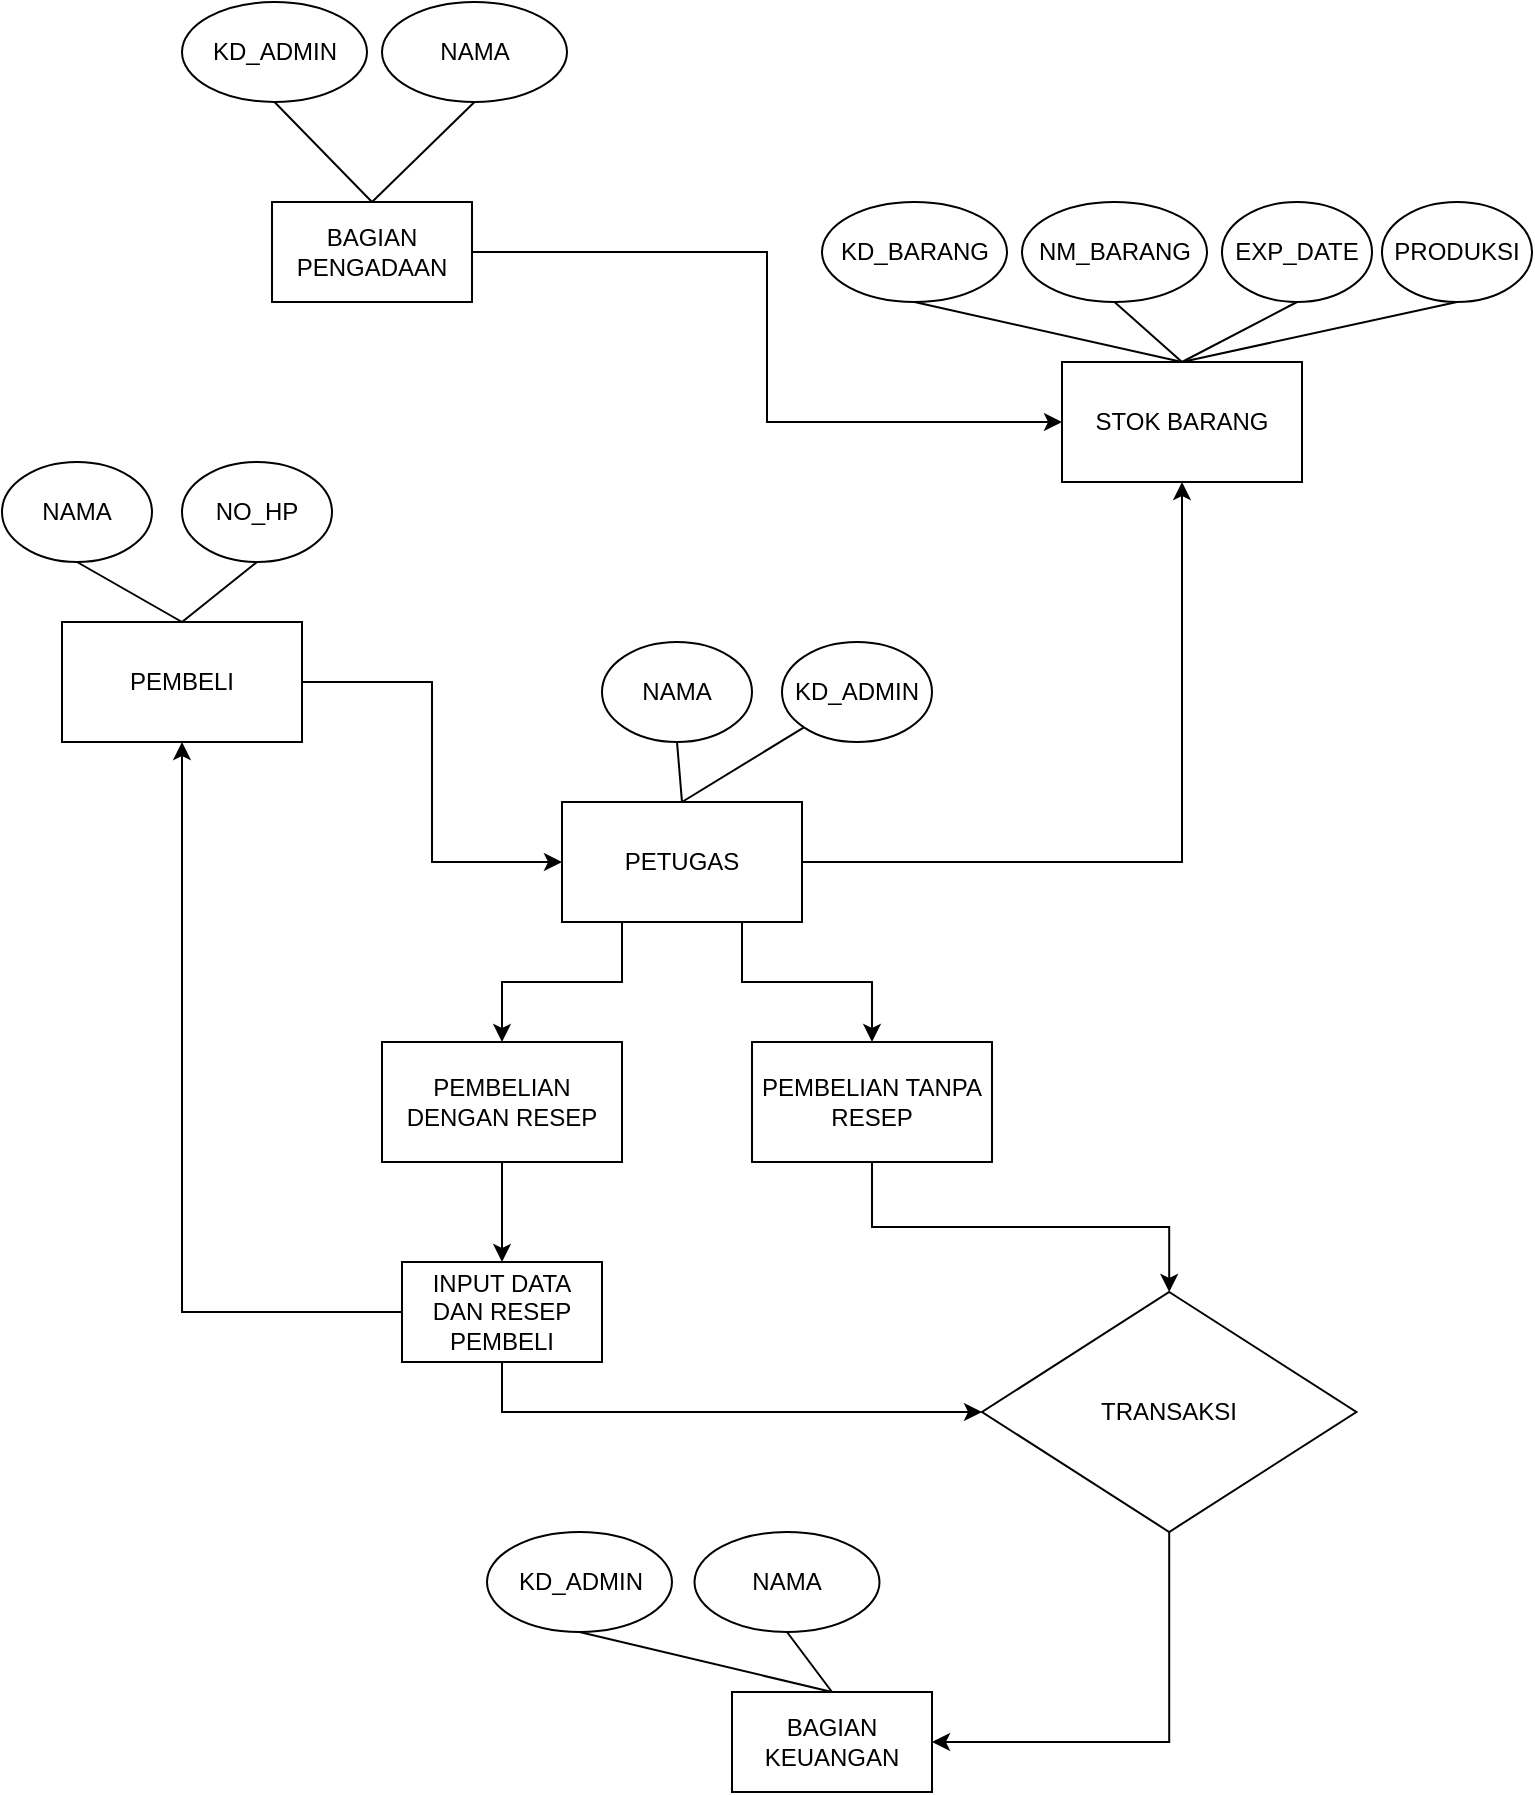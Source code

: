 <mxfile version="20.5.3" type="github">
  <diagram id="VXs8NTKxrGi_QNpOC6y9" name="Halaman-1">
    <mxGraphModel dx="1730" dy="2067" grid="1" gridSize="10" guides="1" tooltips="1" connect="1" arrows="1" fold="1" page="1" pageScale="1" pageWidth="827" pageHeight="1169" math="0" shadow="0">
      <root>
        <mxCell id="0" />
        <mxCell id="1" parent="0" />
        <mxCell id="R0c0Dop_Krn-mjsYTwvE-38" style="edgeStyle=orthogonalEdgeStyle;rounded=0;orthogonalLoop=1;jettySize=auto;html=1;exitX=1;exitY=0.5;exitDx=0;exitDy=0;entryX=0;entryY=0.5;entryDx=0;entryDy=0;" edge="1" parent="1" source="R0c0Dop_Krn-mjsYTwvE-26" target="R0c0Dop_Krn-mjsYTwvE-33">
          <mxGeometry relative="1" as="geometry" />
        </mxCell>
        <mxCell id="R0c0Dop_Krn-mjsYTwvE-26" value="PEMBELI" style="rounded=0;whiteSpace=wrap;html=1;" vertex="1" parent="1">
          <mxGeometry x="80" y="250" width="120" height="60" as="geometry" />
        </mxCell>
        <mxCell id="R0c0Dop_Krn-mjsYTwvE-27" value="NO_HP" style="ellipse;whiteSpace=wrap;html=1;" vertex="1" parent="1">
          <mxGeometry x="140" y="170" width="75" height="50" as="geometry" />
        </mxCell>
        <mxCell id="R0c0Dop_Krn-mjsYTwvE-28" value="NAMA" style="ellipse;whiteSpace=wrap;html=1;" vertex="1" parent="1">
          <mxGeometry x="50" y="170" width="75" height="50" as="geometry" />
        </mxCell>
        <mxCell id="R0c0Dop_Krn-mjsYTwvE-29" value="" style="endArrow=none;html=1;rounded=0;entryX=0.5;entryY=1;entryDx=0;entryDy=0;exitX=0.5;exitY=0;exitDx=0;exitDy=0;" edge="1" parent="1" source="R0c0Dop_Krn-mjsYTwvE-26" target="R0c0Dop_Krn-mjsYTwvE-27">
          <mxGeometry width="50" height="50" relative="1" as="geometry">
            <mxPoint x="390" y="560" as="sourcePoint" />
            <mxPoint x="440" y="510" as="targetPoint" />
          </mxGeometry>
        </mxCell>
        <mxCell id="R0c0Dop_Krn-mjsYTwvE-32" value="" style="endArrow=none;html=1;rounded=0;entryX=0.5;entryY=1;entryDx=0;entryDy=0;exitX=0.5;exitY=0;exitDx=0;exitDy=0;" edge="1" parent="1" source="R0c0Dop_Krn-mjsYTwvE-26" target="R0c0Dop_Krn-mjsYTwvE-28">
          <mxGeometry width="50" height="50" relative="1" as="geometry">
            <mxPoint x="390" y="560" as="sourcePoint" />
            <mxPoint x="440" y="510" as="targetPoint" />
          </mxGeometry>
        </mxCell>
        <mxCell id="R0c0Dop_Krn-mjsYTwvE-50" style="edgeStyle=orthogonalEdgeStyle;rounded=0;orthogonalLoop=1;jettySize=auto;html=1;exitX=1;exitY=0.5;exitDx=0;exitDy=0;entryX=0.5;entryY=1;entryDx=0;entryDy=0;" edge="1" parent="1" source="R0c0Dop_Krn-mjsYTwvE-33" target="R0c0Dop_Krn-mjsYTwvE-39">
          <mxGeometry relative="1" as="geometry" />
        </mxCell>
        <mxCell id="R0c0Dop_Krn-mjsYTwvE-54" style="edgeStyle=orthogonalEdgeStyle;rounded=0;orthogonalLoop=1;jettySize=auto;html=1;exitX=0.25;exitY=1;exitDx=0;exitDy=0;entryX=0.5;entryY=0;entryDx=0;entryDy=0;" edge="1" parent="1" source="R0c0Dop_Krn-mjsYTwvE-33" target="R0c0Dop_Krn-mjsYTwvE-51">
          <mxGeometry relative="1" as="geometry" />
        </mxCell>
        <mxCell id="R0c0Dop_Krn-mjsYTwvE-56" style="edgeStyle=orthogonalEdgeStyle;rounded=0;orthogonalLoop=1;jettySize=auto;html=1;exitX=0.75;exitY=1;exitDx=0;exitDy=0;entryX=0.5;entryY=0;entryDx=0;entryDy=0;" edge="1" parent="1" source="R0c0Dop_Krn-mjsYTwvE-33" target="R0c0Dop_Krn-mjsYTwvE-52">
          <mxGeometry relative="1" as="geometry" />
        </mxCell>
        <mxCell id="R0c0Dop_Krn-mjsYTwvE-33" value="PETUGAS" style="rounded=0;whiteSpace=wrap;html=1;" vertex="1" parent="1">
          <mxGeometry x="330" y="340" width="120" height="60" as="geometry" />
        </mxCell>
        <mxCell id="R0c0Dop_Krn-mjsYTwvE-34" value="KD_ADMIN" style="ellipse;whiteSpace=wrap;html=1;" vertex="1" parent="1">
          <mxGeometry x="440" y="260" width="75" height="50" as="geometry" />
        </mxCell>
        <mxCell id="R0c0Dop_Krn-mjsYTwvE-35" value="NAMA" style="ellipse;whiteSpace=wrap;html=1;" vertex="1" parent="1">
          <mxGeometry x="350" y="260" width="75" height="50" as="geometry" />
        </mxCell>
        <mxCell id="R0c0Dop_Krn-mjsYTwvE-36" value="" style="endArrow=none;html=1;rounded=0;entryX=0.5;entryY=1;entryDx=0;entryDy=0;exitX=0.5;exitY=0;exitDx=0;exitDy=0;" edge="1" parent="1" source="R0c0Dop_Krn-mjsYTwvE-33" target="R0c0Dop_Krn-mjsYTwvE-35">
          <mxGeometry width="50" height="50" relative="1" as="geometry">
            <mxPoint x="150" y="260" as="sourcePoint" />
            <mxPoint x="97.5" y="230" as="targetPoint" />
          </mxGeometry>
        </mxCell>
        <mxCell id="R0c0Dop_Krn-mjsYTwvE-37" value="" style="endArrow=none;html=1;rounded=0;entryX=0;entryY=1;entryDx=0;entryDy=0;exitX=0.5;exitY=0;exitDx=0;exitDy=0;" edge="1" parent="1" source="R0c0Dop_Krn-mjsYTwvE-33" target="R0c0Dop_Krn-mjsYTwvE-34">
          <mxGeometry width="50" height="50" relative="1" as="geometry">
            <mxPoint x="400" y="350" as="sourcePoint" />
            <mxPoint x="397.5" y="320" as="targetPoint" />
          </mxGeometry>
        </mxCell>
        <mxCell id="R0c0Dop_Krn-mjsYTwvE-39" value="STOK BARANG" style="rounded=0;whiteSpace=wrap;html=1;" vertex="1" parent="1">
          <mxGeometry x="580" y="120" width="120" height="60" as="geometry" />
        </mxCell>
        <mxCell id="R0c0Dop_Krn-mjsYTwvE-40" value="NM_BARANG" style="ellipse;whiteSpace=wrap;html=1;" vertex="1" parent="1">
          <mxGeometry x="560" y="40" width="92.5" height="50" as="geometry" />
        </mxCell>
        <mxCell id="R0c0Dop_Krn-mjsYTwvE-41" value="KD_BARANG" style="ellipse;whiteSpace=wrap;html=1;" vertex="1" parent="1">
          <mxGeometry x="460" y="40" width="92.5" height="50" as="geometry" />
        </mxCell>
        <mxCell id="R0c0Dop_Krn-mjsYTwvE-42" value="EXP_DATE" style="ellipse;whiteSpace=wrap;html=1;" vertex="1" parent="1">
          <mxGeometry x="660" y="40" width="75" height="50" as="geometry" />
        </mxCell>
        <mxCell id="R0c0Dop_Krn-mjsYTwvE-43" value="PRODUKSI" style="ellipse;whiteSpace=wrap;html=1;" vertex="1" parent="1">
          <mxGeometry x="740" y="40" width="75" height="50" as="geometry" />
        </mxCell>
        <mxCell id="R0c0Dop_Krn-mjsYTwvE-44" value="" style="endArrow=none;html=1;rounded=0;entryX=0.5;entryY=1;entryDx=0;entryDy=0;exitX=0.5;exitY=0;exitDx=0;exitDy=0;" edge="1" parent="1" source="R0c0Dop_Krn-mjsYTwvE-39" target="R0c0Dop_Krn-mjsYTwvE-41">
          <mxGeometry width="50" height="50" relative="1" as="geometry">
            <mxPoint x="390" y="430" as="sourcePoint" />
            <mxPoint x="440" y="380" as="targetPoint" />
          </mxGeometry>
        </mxCell>
        <mxCell id="R0c0Dop_Krn-mjsYTwvE-45" value="" style="endArrow=none;html=1;rounded=0;entryX=0.5;entryY=1;entryDx=0;entryDy=0;exitX=0.5;exitY=0;exitDx=0;exitDy=0;" edge="1" parent="1" source="R0c0Dop_Krn-mjsYTwvE-39" target="R0c0Dop_Krn-mjsYTwvE-40">
          <mxGeometry width="50" height="50" relative="1" as="geometry">
            <mxPoint x="650" y="130" as="sourcePoint" />
            <mxPoint x="596.25" y="100" as="targetPoint" />
          </mxGeometry>
        </mxCell>
        <mxCell id="R0c0Dop_Krn-mjsYTwvE-46" value="" style="endArrow=none;html=1;rounded=0;entryX=0.5;entryY=1;entryDx=0;entryDy=0;exitX=0.5;exitY=0;exitDx=0;exitDy=0;" edge="1" parent="1" source="R0c0Dop_Krn-mjsYTwvE-39" target="R0c0Dop_Krn-mjsYTwvE-42">
          <mxGeometry width="50" height="50" relative="1" as="geometry">
            <mxPoint x="650" y="130" as="sourcePoint" />
            <mxPoint x="703.75" y="100" as="targetPoint" />
          </mxGeometry>
        </mxCell>
        <mxCell id="R0c0Dop_Krn-mjsYTwvE-47" value="" style="endArrow=none;html=1;rounded=0;entryX=0.5;entryY=1;entryDx=0;entryDy=0;" edge="1" parent="1" target="R0c0Dop_Krn-mjsYTwvE-43">
          <mxGeometry width="50" height="50" relative="1" as="geometry">
            <mxPoint x="640" y="120" as="sourcePoint" />
            <mxPoint x="727.5" y="80" as="targetPoint" />
          </mxGeometry>
        </mxCell>
        <mxCell id="R0c0Dop_Krn-mjsYTwvE-75" style="edgeStyle=orthogonalEdgeStyle;rounded=0;orthogonalLoop=1;jettySize=auto;html=1;exitX=0.5;exitY=1;exitDx=0;exitDy=0;entryX=1;entryY=0.5;entryDx=0;entryDy=0;" edge="1" parent="1" source="R0c0Dop_Krn-mjsYTwvE-49" target="R0c0Dop_Krn-mjsYTwvE-70">
          <mxGeometry relative="1" as="geometry" />
        </mxCell>
        <mxCell id="R0c0Dop_Krn-mjsYTwvE-49" value="TRANSAKSI" style="rhombus;whiteSpace=wrap;html=1;" vertex="1" parent="1">
          <mxGeometry x="540" y="585" width="187.2" height="120" as="geometry" />
        </mxCell>
        <mxCell id="R0c0Dop_Krn-mjsYTwvE-61" style="edgeStyle=orthogonalEdgeStyle;rounded=0;orthogonalLoop=1;jettySize=auto;html=1;exitX=0.5;exitY=1;exitDx=0;exitDy=0;entryX=0.5;entryY=0;entryDx=0;entryDy=0;" edge="1" parent="1" source="R0c0Dop_Krn-mjsYTwvE-51" target="R0c0Dop_Krn-mjsYTwvE-60">
          <mxGeometry relative="1" as="geometry" />
        </mxCell>
        <mxCell id="R0c0Dop_Krn-mjsYTwvE-51" value="PEMBELIAN DENGAN RESEP" style="rounded=0;whiteSpace=wrap;html=1;" vertex="1" parent="1">
          <mxGeometry x="240" y="460" width="120" height="60" as="geometry" />
        </mxCell>
        <mxCell id="R0c0Dop_Krn-mjsYTwvE-57" style="edgeStyle=orthogonalEdgeStyle;rounded=0;orthogonalLoop=1;jettySize=auto;html=1;exitX=0.5;exitY=1;exitDx=0;exitDy=0;entryX=0.5;entryY=0;entryDx=0;entryDy=0;" edge="1" parent="1" source="R0c0Dop_Krn-mjsYTwvE-52" target="R0c0Dop_Krn-mjsYTwvE-49">
          <mxGeometry relative="1" as="geometry" />
        </mxCell>
        <mxCell id="R0c0Dop_Krn-mjsYTwvE-52" value="PEMBELIAN TANPA RESEP" style="rounded=0;whiteSpace=wrap;html=1;" vertex="1" parent="1">
          <mxGeometry x="425" y="460" width="120" height="60" as="geometry" />
        </mxCell>
        <mxCell id="R0c0Dop_Krn-mjsYTwvE-62" style="edgeStyle=orthogonalEdgeStyle;rounded=0;orthogonalLoop=1;jettySize=auto;html=1;exitX=0;exitY=0.5;exitDx=0;exitDy=0;entryX=0.5;entryY=1;entryDx=0;entryDy=0;" edge="1" parent="1" source="R0c0Dop_Krn-mjsYTwvE-60" target="R0c0Dop_Krn-mjsYTwvE-26">
          <mxGeometry relative="1" as="geometry" />
        </mxCell>
        <mxCell id="R0c0Dop_Krn-mjsYTwvE-63" style="edgeStyle=orthogonalEdgeStyle;rounded=0;orthogonalLoop=1;jettySize=auto;html=1;exitX=0.5;exitY=1;exitDx=0;exitDy=0;entryX=0;entryY=0.5;entryDx=0;entryDy=0;" edge="1" parent="1" source="R0c0Dop_Krn-mjsYTwvE-60" target="R0c0Dop_Krn-mjsYTwvE-49">
          <mxGeometry relative="1" as="geometry" />
        </mxCell>
        <mxCell id="R0c0Dop_Krn-mjsYTwvE-60" value="INPUT DATA&lt;br&gt;DAN RESEP PEMBELI" style="rounded=0;whiteSpace=wrap;html=1;" vertex="1" parent="1">
          <mxGeometry x="250" y="570" width="100" height="50" as="geometry" />
        </mxCell>
        <mxCell id="R0c0Dop_Krn-mjsYTwvE-69" style="edgeStyle=orthogonalEdgeStyle;rounded=0;orthogonalLoop=1;jettySize=auto;html=1;exitX=1;exitY=0.5;exitDx=0;exitDy=0;entryX=0;entryY=0.5;entryDx=0;entryDy=0;" edge="1" parent="1" source="R0c0Dop_Krn-mjsYTwvE-64" target="R0c0Dop_Krn-mjsYTwvE-39">
          <mxGeometry relative="1" as="geometry" />
        </mxCell>
        <mxCell id="R0c0Dop_Krn-mjsYTwvE-64" value="BAGIAN PENGADAAN" style="rounded=0;whiteSpace=wrap;html=1;" vertex="1" parent="1">
          <mxGeometry x="185" y="40" width="100" height="50" as="geometry" />
        </mxCell>
        <mxCell id="R0c0Dop_Krn-mjsYTwvE-65" value="NAMA" style="ellipse;whiteSpace=wrap;html=1;" vertex="1" parent="1">
          <mxGeometry x="240" y="-60" width="92.5" height="50" as="geometry" />
        </mxCell>
        <mxCell id="R0c0Dop_Krn-mjsYTwvE-66" value="KD_ADMIN" style="ellipse;whiteSpace=wrap;html=1;" vertex="1" parent="1">
          <mxGeometry x="140" y="-60" width="92.5" height="50" as="geometry" />
        </mxCell>
        <mxCell id="R0c0Dop_Krn-mjsYTwvE-67" value="" style="endArrow=none;html=1;rounded=0;entryX=0.5;entryY=1;entryDx=0;entryDy=0;exitX=0.5;exitY=0;exitDx=0;exitDy=0;" edge="1" parent="1" source="R0c0Dop_Krn-mjsYTwvE-64" target="R0c0Dop_Krn-mjsYTwvE-66">
          <mxGeometry width="50" height="50" relative="1" as="geometry">
            <mxPoint x="315" y="220" as="sourcePoint" />
            <mxPoint x="365" y="170" as="targetPoint" />
          </mxGeometry>
        </mxCell>
        <mxCell id="R0c0Dop_Krn-mjsYTwvE-68" value="" style="endArrow=none;html=1;rounded=0;entryX=0.5;entryY=1;entryDx=0;entryDy=0;" edge="1" parent="1" target="R0c0Dop_Krn-mjsYTwvE-65">
          <mxGeometry width="50" height="50" relative="1" as="geometry">
            <mxPoint x="235" y="40" as="sourcePoint" />
            <mxPoint x="196.25" as="targetPoint" />
          </mxGeometry>
        </mxCell>
        <mxCell id="R0c0Dop_Krn-mjsYTwvE-70" value="BAGIAN KEUANGAN" style="rounded=0;whiteSpace=wrap;html=1;" vertex="1" parent="1">
          <mxGeometry x="415" y="785" width="100" height="50" as="geometry" />
        </mxCell>
        <mxCell id="R0c0Dop_Krn-mjsYTwvE-71" value="NAMA" style="ellipse;whiteSpace=wrap;html=1;" vertex="1" parent="1">
          <mxGeometry x="396.25" y="705" width="92.5" height="50" as="geometry" />
        </mxCell>
        <mxCell id="R0c0Dop_Krn-mjsYTwvE-72" value="KD_ADMIN" style="ellipse;whiteSpace=wrap;html=1;" vertex="1" parent="1">
          <mxGeometry x="292.5" y="705" width="92.5" height="50" as="geometry" />
        </mxCell>
        <mxCell id="R0c0Dop_Krn-mjsYTwvE-73" value="" style="endArrow=none;html=1;rounded=0;entryX=0.5;entryY=1;entryDx=0;entryDy=0;exitX=0.5;exitY=0;exitDx=0;exitDy=0;" edge="1" parent="1" source="R0c0Dop_Krn-mjsYTwvE-70" target="R0c0Dop_Krn-mjsYTwvE-72">
          <mxGeometry width="50" height="50" relative="1" as="geometry">
            <mxPoint x="391.25" y="805" as="sourcePoint" />
            <mxPoint x="521.25" y="935" as="targetPoint" />
          </mxGeometry>
        </mxCell>
        <mxCell id="R0c0Dop_Krn-mjsYTwvE-74" value="" style="endArrow=none;html=1;rounded=0;entryX=0.5;entryY=1;entryDx=0;entryDy=0;exitX=0.5;exitY=0;exitDx=0;exitDy=0;" edge="1" parent="1" target="R0c0Dop_Krn-mjsYTwvE-71" source="R0c0Dop_Krn-mjsYTwvE-70">
          <mxGeometry width="50" height="50" relative="1" as="geometry">
            <mxPoint x="391.25" y="805" as="sourcePoint" />
            <mxPoint x="352.5" y="765" as="targetPoint" />
          </mxGeometry>
        </mxCell>
      </root>
    </mxGraphModel>
  </diagram>
</mxfile>
